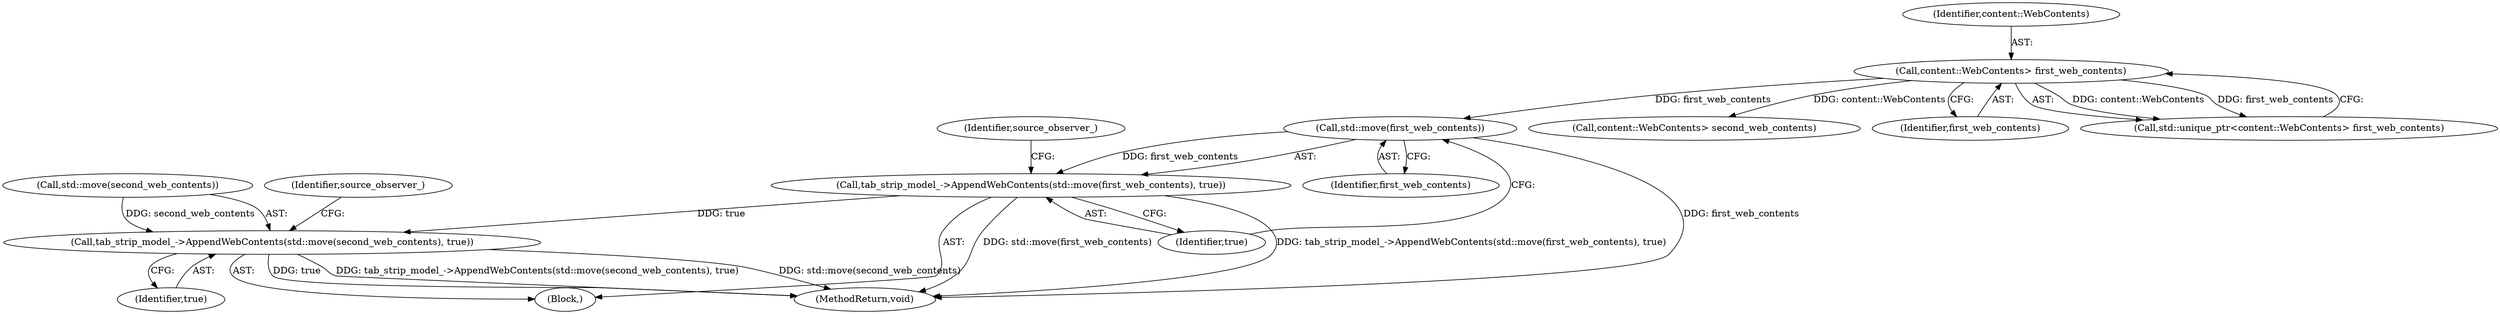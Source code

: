 digraph "0_Chrome_7394cf6f43d7a86630d3eb1c728fd63c621b5530_6@API" {
"1000144" [label="(Call,std::move(first_web_contents))"];
"1000135" [label="(Call,content::WebContents> first_web_contents)"];
"1000143" [label="(Call,tab_strip_model_->AppendWebContents(std::move(first_web_contents), true))"];
"1000205" [label="(Call,tab_strip_model_->AppendWebContents(std::move(second_web_contents), true))"];
"1000197" [label="(Call,content::WebContents> second_web_contents)"];
"1000208" [label="(Identifier,true)"];
"1000137" [label="(Identifier,first_web_contents)"];
"1000136" [label="(Identifier,content::WebContents)"];
"1000206" [label="(Call,std::move(second_web_contents))"];
"1000144" [label="(Call,std::move(first_web_contents))"];
"1000211" [label="(Identifier,source_observer_)"];
"1000205" [label="(Call,tab_strip_model_->AppendWebContents(std::move(second_web_contents), true))"];
"1000143" [label="(Call,tab_strip_model_->AppendWebContents(std::move(first_web_contents), true))"];
"1000149" [label="(Identifier,source_observer_)"];
"1000133" [label="(Call,std::unique_ptr<content::WebContents> first_web_contents)"];
"1000146" [label="(Identifier,true)"];
"1000135" [label="(Call,content::WebContents> first_web_contents)"];
"1000104" [label="(Block,)"];
"1000145" [label="(Identifier,first_web_contents)"];
"1000221" [label="(MethodReturn,void)"];
"1000144" -> "1000143"  [label="AST: "];
"1000144" -> "1000145"  [label="CFG: "];
"1000145" -> "1000144"  [label="AST: "];
"1000146" -> "1000144"  [label="CFG: "];
"1000144" -> "1000221"  [label="DDG: first_web_contents"];
"1000144" -> "1000143"  [label="DDG: first_web_contents"];
"1000135" -> "1000144"  [label="DDG: first_web_contents"];
"1000135" -> "1000133"  [label="AST: "];
"1000135" -> "1000137"  [label="CFG: "];
"1000136" -> "1000135"  [label="AST: "];
"1000137" -> "1000135"  [label="AST: "];
"1000133" -> "1000135"  [label="CFG: "];
"1000135" -> "1000133"  [label="DDG: content::WebContents"];
"1000135" -> "1000133"  [label="DDG: first_web_contents"];
"1000135" -> "1000197"  [label="DDG: content::WebContents"];
"1000143" -> "1000104"  [label="AST: "];
"1000143" -> "1000146"  [label="CFG: "];
"1000146" -> "1000143"  [label="AST: "];
"1000149" -> "1000143"  [label="CFG: "];
"1000143" -> "1000221"  [label="DDG: std::move(first_web_contents)"];
"1000143" -> "1000221"  [label="DDG: tab_strip_model_->AppendWebContents(std::move(first_web_contents), true)"];
"1000143" -> "1000205"  [label="DDG: true"];
"1000205" -> "1000104"  [label="AST: "];
"1000205" -> "1000208"  [label="CFG: "];
"1000206" -> "1000205"  [label="AST: "];
"1000208" -> "1000205"  [label="AST: "];
"1000211" -> "1000205"  [label="CFG: "];
"1000205" -> "1000221"  [label="DDG: true"];
"1000205" -> "1000221"  [label="DDG: tab_strip_model_->AppendWebContents(std::move(second_web_contents), true)"];
"1000205" -> "1000221"  [label="DDG: std::move(second_web_contents)"];
"1000206" -> "1000205"  [label="DDG: second_web_contents"];
}
